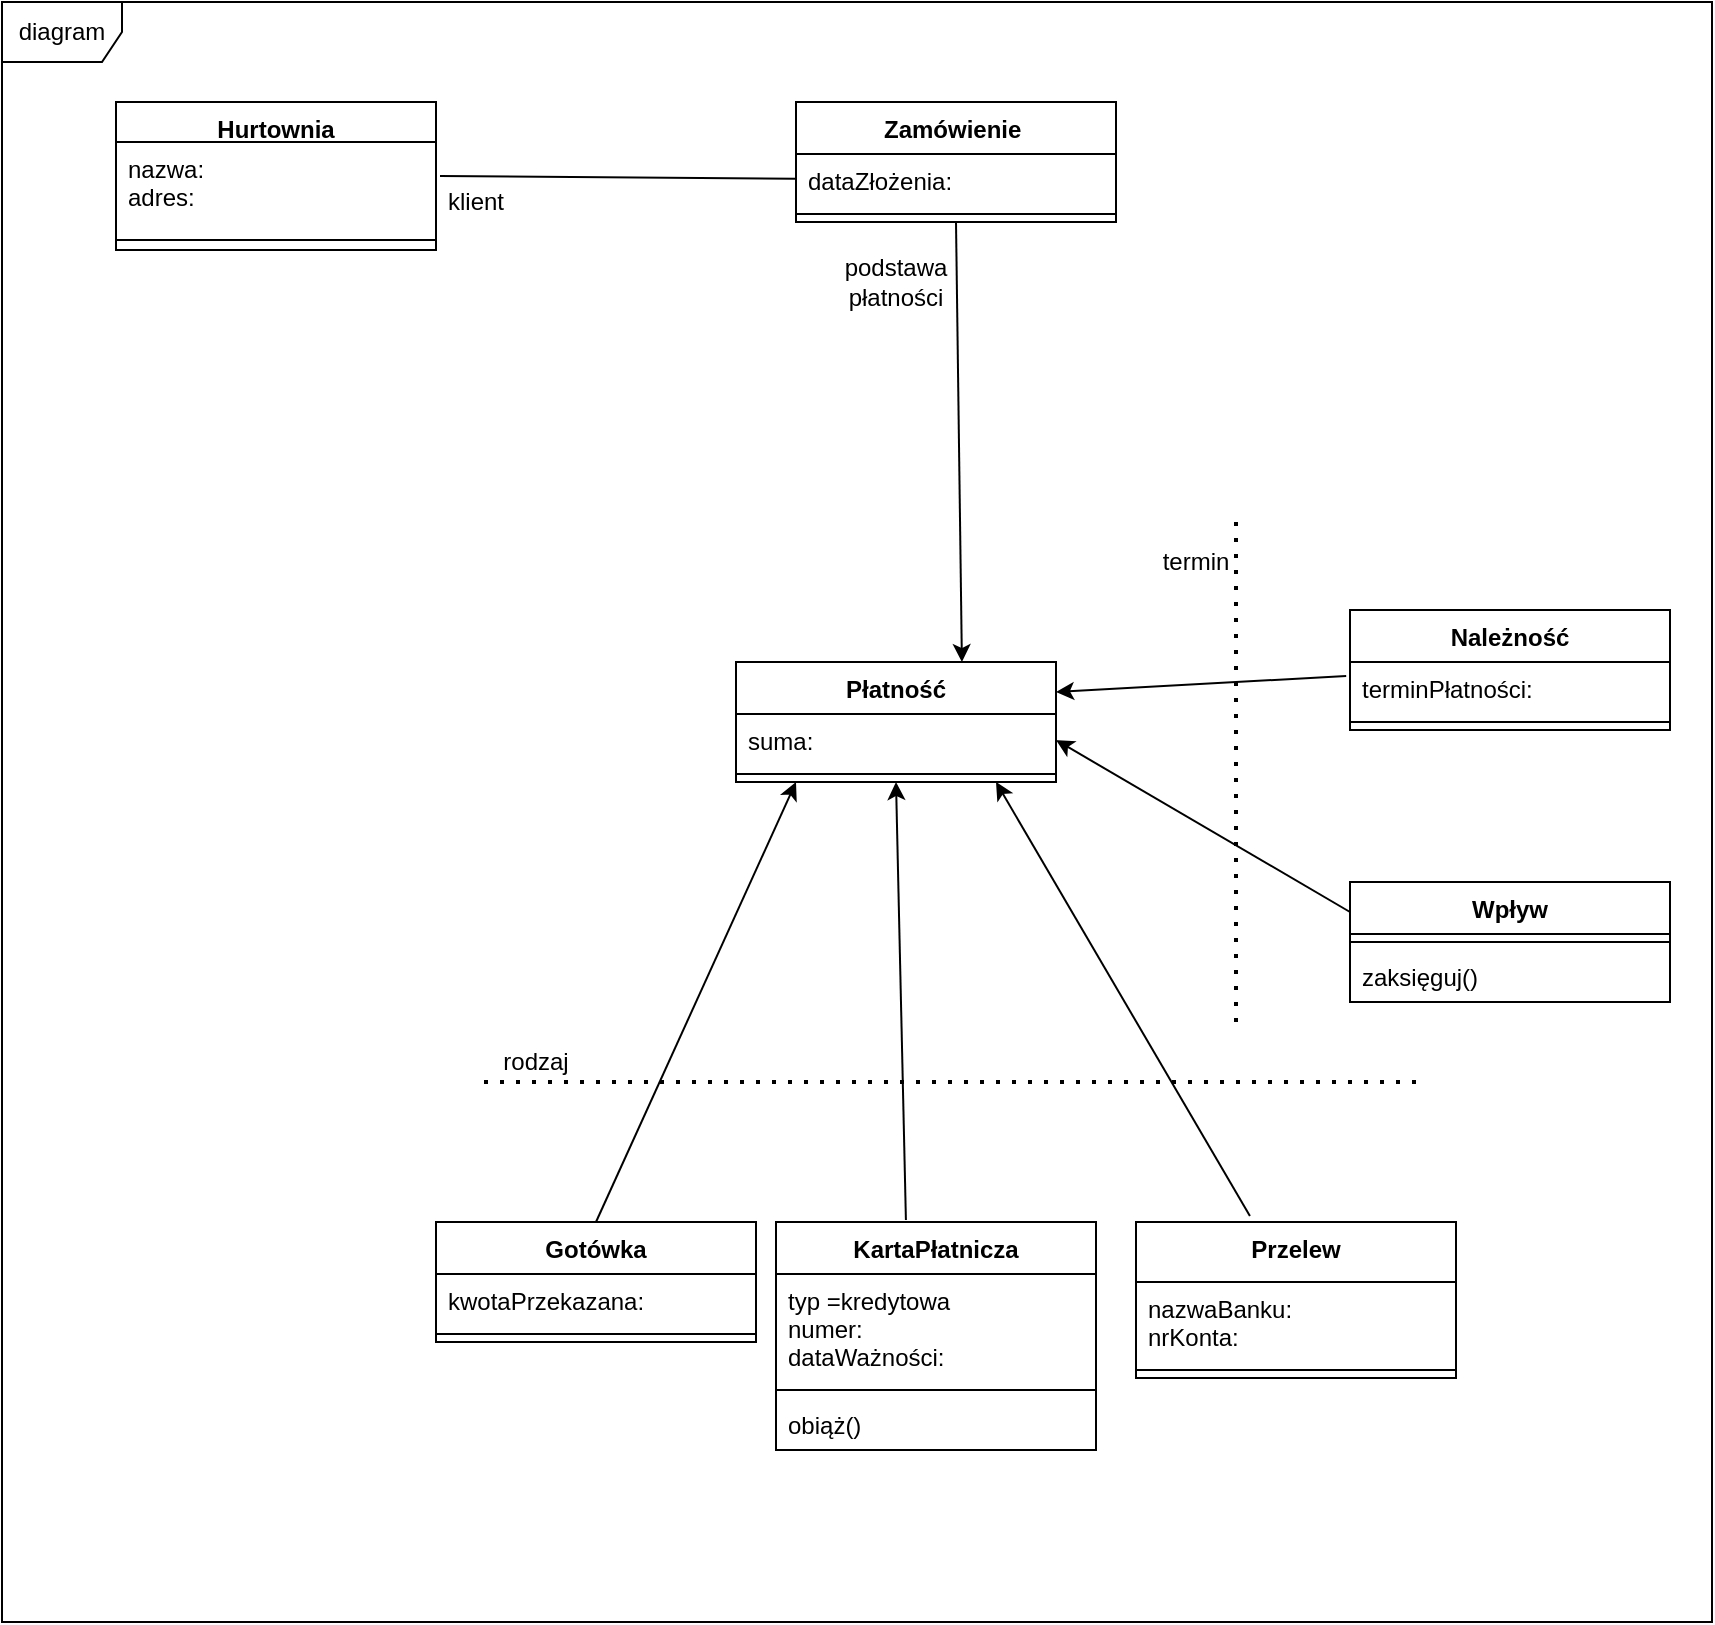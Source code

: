 <mxfile version="13.8.8" type="github">
  <diagram id="C5RBs43oDa-KdzZeNtuy" name="Page-1">
    <mxGraphModel dx="2500" dy="2103" grid="1" gridSize="10" guides="1" tooltips="1" connect="1" arrows="1" fold="1" page="1" pageScale="1" pageWidth="827" pageHeight="1169" math="0" shadow="0">
      <root>
        <mxCell id="WIyWlLk6GJQsqaUBKTNV-0" />
        <mxCell id="WIyWlLk6GJQsqaUBKTNV-1" parent="WIyWlLk6GJQsqaUBKTNV-0" />
        <mxCell id="RgSMHik2Wsmm7Nfgr3Pd-0" value="Hurtownia" style="swimlane;fontStyle=1;align=center;verticalAlign=top;childLayout=stackLayout;horizontal=1;startSize=20;horizontalStack=0;resizeParent=1;resizeParentMax=0;resizeLast=0;collapsible=1;marginBottom=0;" parent="WIyWlLk6GJQsqaUBKTNV-1" vertex="1">
          <mxGeometry x="50" y="-540" width="160" height="74" as="geometry" />
        </mxCell>
        <mxCell id="RgSMHik2Wsmm7Nfgr3Pd-1" value="nazwa:&#xa;adres:&#xa;" style="text;strokeColor=none;fillColor=none;align=left;verticalAlign=top;spacingLeft=4;spacingRight=4;overflow=hidden;rotatable=0;points=[[0,0.5],[1,0.5]];portConstraint=eastwest;" parent="RgSMHik2Wsmm7Nfgr3Pd-0" vertex="1">
          <mxGeometry y="20" width="160" height="44" as="geometry" />
        </mxCell>
        <mxCell id="RgSMHik2Wsmm7Nfgr3Pd-2" value="" style="line;strokeWidth=1;fillColor=none;align=left;verticalAlign=middle;spacingTop=-1;spacingLeft=3;spacingRight=3;rotatable=0;labelPosition=right;points=[];portConstraint=eastwest;" parent="RgSMHik2Wsmm7Nfgr3Pd-0" vertex="1">
          <mxGeometry y="64" width="160" height="10" as="geometry" />
        </mxCell>
        <mxCell id="RgSMHik2Wsmm7Nfgr3Pd-4" value="Zamówienie " style="swimlane;fontStyle=1;align=center;verticalAlign=top;childLayout=stackLayout;horizontal=1;startSize=26;horizontalStack=0;resizeParent=1;resizeParentMax=0;resizeLast=0;collapsible=1;marginBottom=0;" parent="WIyWlLk6GJQsqaUBKTNV-1" vertex="1">
          <mxGeometry x="390" y="-540" width="160" height="60" as="geometry" />
        </mxCell>
        <mxCell id="RgSMHik2Wsmm7Nfgr3Pd-5" value="dataZłożenia:" style="text;strokeColor=none;fillColor=none;align=left;verticalAlign=top;spacingLeft=4;spacingRight=4;overflow=hidden;rotatable=0;points=[[0,0.5],[1,0.5]];portConstraint=eastwest;" parent="RgSMHik2Wsmm7Nfgr3Pd-4" vertex="1">
          <mxGeometry y="26" width="160" height="26" as="geometry" />
        </mxCell>
        <mxCell id="RgSMHik2Wsmm7Nfgr3Pd-6" value="" style="line;strokeWidth=1;fillColor=none;align=left;verticalAlign=middle;spacingTop=-1;spacingLeft=3;spacingRight=3;rotatable=0;labelPosition=right;points=[];portConstraint=eastwest;" parent="RgSMHik2Wsmm7Nfgr3Pd-4" vertex="1">
          <mxGeometry y="52" width="160" height="8" as="geometry" />
        </mxCell>
        <mxCell id="RgSMHik2Wsmm7Nfgr3Pd-16" value="Gotówka" style="swimlane;fontStyle=1;align=center;verticalAlign=top;childLayout=stackLayout;horizontal=1;startSize=26;horizontalStack=0;resizeParent=1;resizeParentMax=0;resizeLast=0;collapsible=1;marginBottom=0;" parent="WIyWlLk6GJQsqaUBKTNV-1" vertex="1">
          <mxGeometry x="210" y="20" width="160" height="60" as="geometry" />
        </mxCell>
        <mxCell id="RgSMHik2Wsmm7Nfgr3Pd-17" value="kwotaPrzekazana:&#xa;" style="text;strokeColor=none;fillColor=none;align=left;verticalAlign=top;spacingLeft=4;spacingRight=4;overflow=hidden;rotatable=0;points=[[0,0.5],[1,0.5]];portConstraint=eastwest;" parent="RgSMHik2Wsmm7Nfgr3Pd-16" vertex="1">
          <mxGeometry y="26" width="160" height="26" as="geometry" />
        </mxCell>
        <mxCell id="RgSMHik2Wsmm7Nfgr3Pd-18" value="" style="line;strokeWidth=1;fillColor=none;align=left;verticalAlign=middle;spacingTop=-1;spacingLeft=3;spacingRight=3;rotatable=0;labelPosition=right;points=[];portConstraint=eastwest;" parent="RgSMHik2Wsmm7Nfgr3Pd-16" vertex="1">
          <mxGeometry y="52" width="160" height="8" as="geometry" />
        </mxCell>
        <mxCell id="RgSMHik2Wsmm7Nfgr3Pd-20" value="KartaPłatnicza" style="swimlane;fontStyle=1;align=center;verticalAlign=top;childLayout=stackLayout;horizontal=1;startSize=26;horizontalStack=0;resizeParent=1;resizeParentMax=0;resizeLast=0;collapsible=1;marginBottom=0;" parent="WIyWlLk6GJQsqaUBKTNV-1" vertex="1">
          <mxGeometry x="380" y="20" width="160" height="114" as="geometry" />
        </mxCell>
        <mxCell id="RgSMHik2Wsmm7Nfgr3Pd-21" value="typ =kredytowa&#xa;numer:&#xa;dataWażności:  " style="text;strokeColor=none;fillColor=none;align=left;verticalAlign=top;spacingLeft=4;spacingRight=4;overflow=hidden;rotatable=0;points=[[0,0.5],[1,0.5]];portConstraint=eastwest;" parent="RgSMHik2Wsmm7Nfgr3Pd-20" vertex="1">
          <mxGeometry y="26" width="160" height="54" as="geometry" />
        </mxCell>
        <mxCell id="RgSMHik2Wsmm7Nfgr3Pd-22" value="" style="line;strokeWidth=1;fillColor=none;align=left;verticalAlign=middle;spacingTop=-1;spacingLeft=3;spacingRight=3;rotatable=0;labelPosition=right;points=[];portConstraint=eastwest;" parent="RgSMHik2Wsmm7Nfgr3Pd-20" vertex="1">
          <mxGeometry y="80" width="160" height="8" as="geometry" />
        </mxCell>
        <mxCell id="RgSMHik2Wsmm7Nfgr3Pd-23" value="obiąż()" style="text;strokeColor=none;fillColor=none;align=left;verticalAlign=top;spacingLeft=4;spacingRight=4;overflow=hidden;rotatable=0;points=[[0,0.5],[1,0.5]];portConstraint=eastwest;" parent="RgSMHik2Wsmm7Nfgr3Pd-20" vertex="1">
          <mxGeometry y="88" width="160" height="26" as="geometry" />
        </mxCell>
        <mxCell id="RgSMHik2Wsmm7Nfgr3Pd-24" value="Przelew" style="swimlane;fontStyle=1;align=center;verticalAlign=top;childLayout=stackLayout;horizontal=1;startSize=30;horizontalStack=0;resizeParent=1;resizeParentMax=0;resizeLast=0;collapsible=1;marginBottom=0;" parent="WIyWlLk6GJQsqaUBKTNV-1" vertex="1">
          <mxGeometry x="560" y="20" width="160" height="78" as="geometry" />
        </mxCell>
        <mxCell id="RgSMHik2Wsmm7Nfgr3Pd-25" value="nazwaBanku:&#xa;nrKonta:&#xa;" style="text;strokeColor=none;fillColor=none;align=left;verticalAlign=top;spacingLeft=4;spacingRight=4;overflow=hidden;rotatable=0;points=[[0,0.5],[1,0.5]];portConstraint=eastwest;" parent="RgSMHik2Wsmm7Nfgr3Pd-24" vertex="1">
          <mxGeometry y="30" width="160" height="40" as="geometry" />
        </mxCell>
        <mxCell id="RgSMHik2Wsmm7Nfgr3Pd-26" value="" style="line;strokeWidth=1;fillColor=none;align=left;verticalAlign=middle;spacingTop=-1;spacingLeft=3;spacingRight=3;rotatable=0;labelPosition=right;points=[];portConstraint=eastwest;" parent="RgSMHik2Wsmm7Nfgr3Pd-24" vertex="1">
          <mxGeometry y="70" width="160" height="8" as="geometry" />
        </mxCell>
        <mxCell id="RgSMHik2Wsmm7Nfgr3Pd-28" value="Wpływ" style="swimlane;fontStyle=1;align=center;verticalAlign=top;childLayout=stackLayout;horizontal=1;startSize=26;horizontalStack=0;resizeParent=1;resizeParentMax=0;resizeLast=0;collapsible=1;marginBottom=0;" parent="WIyWlLk6GJQsqaUBKTNV-1" vertex="1">
          <mxGeometry x="667" y="-150" width="160" height="60" as="geometry" />
        </mxCell>
        <mxCell id="RgSMHik2Wsmm7Nfgr3Pd-30" value="" style="line;strokeWidth=1;fillColor=none;align=left;verticalAlign=middle;spacingTop=-1;spacingLeft=3;spacingRight=3;rotatable=0;labelPosition=right;points=[];portConstraint=eastwest;" parent="RgSMHik2Wsmm7Nfgr3Pd-28" vertex="1">
          <mxGeometry y="26" width="160" height="8" as="geometry" />
        </mxCell>
        <mxCell id="RgSMHik2Wsmm7Nfgr3Pd-31" value="zaksięguj()" style="text;strokeColor=none;fillColor=none;align=left;verticalAlign=top;spacingLeft=4;spacingRight=4;overflow=hidden;rotatable=0;points=[[0,0.5],[1,0.5]];portConstraint=eastwest;" parent="RgSMHik2Wsmm7Nfgr3Pd-28" vertex="1">
          <mxGeometry y="34" width="160" height="26" as="geometry" />
        </mxCell>
        <mxCell id="RgSMHik2Wsmm7Nfgr3Pd-32" value="Płatność" style="swimlane;fontStyle=1;align=center;verticalAlign=top;childLayout=stackLayout;horizontal=1;startSize=26;horizontalStack=0;resizeParent=1;resizeParentMax=0;resizeLast=0;collapsible=1;marginBottom=0;" parent="WIyWlLk6GJQsqaUBKTNV-1" vertex="1">
          <mxGeometry x="360" y="-260" width="160" height="60" as="geometry" />
        </mxCell>
        <mxCell id="RgSMHik2Wsmm7Nfgr3Pd-33" value="suma:" style="text;strokeColor=none;fillColor=none;align=left;verticalAlign=top;spacingLeft=4;spacingRight=4;overflow=hidden;rotatable=0;points=[[0,0.5],[1,0.5]];portConstraint=eastwest;" parent="RgSMHik2Wsmm7Nfgr3Pd-32" vertex="1">
          <mxGeometry y="26" width="160" height="26" as="geometry" />
        </mxCell>
        <mxCell id="RgSMHik2Wsmm7Nfgr3Pd-34" value="" style="line;strokeWidth=1;fillColor=none;align=left;verticalAlign=middle;spacingTop=-1;spacingLeft=3;spacingRight=3;rotatable=0;labelPosition=right;points=[];portConstraint=eastwest;" parent="RgSMHik2Wsmm7Nfgr3Pd-32" vertex="1">
          <mxGeometry y="52" width="160" height="8" as="geometry" />
        </mxCell>
        <mxCell id="RgSMHik2Wsmm7Nfgr3Pd-36" value="Należność" style="swimlane;fontStyle=1;align=center;verticalAlign=top;childLayout=stackLayout;horizontal=1;startSize=26;horizontalStack=0;resizeParent=1;resizeParentMax=0;resizeLast=0;collapsible=1;marginBottom=0;" parent="WIyWlLk6GJQsqaUBKTNV-1" vertex="1">
          <mxGeometry x="667" y="-286" width="160" height="60" as="geometry" />
        </mxCell>
        <mxCell id="RgSMHik2Wsmm7Nfgr3Pd-37" value="terminPłatności:" style="text;strokeColor=none;fillColor=none;align=left;verticalAlign=top;spacingLeft=4;spacingRight=4;overflow=hidden;rotatable=0;points=[[0,0.5],[1,0.5]];portConstraint=eastwest;" parent="RgSMHik2Wsmm7Nfgr3Pd-36" vertex="1">
          <mxGeometry y="26" width="160" height="26" as="geometry" />
        </mxCell>
        <mxCell id="RgSMHik2Wsmm7Nfgr3Pd-38" value="" style="line;strokeWidth=1;fillColor=none;align=left;verticalAlign=middle;spacingTop=-1;spacingLeft=3;spacingRight=3;rotatable=0;labelPosition=right;points=[];portConstraint=eastwest;" parent="RgSMHik2Wsmm7Nfgr3Pd-36" vertex="1">
          <mxGeometry y="52" width="160" height="8" as="geometry" />
        </mxCell>
        <mxCell id="RgSMHik2Wsmm7Nfgr3Pd-46" value="" style="endArrow=classic;html=1;exitX=0.5;exitY=0;exitDx=0;exitDy=0;" parent="WIyWlLk6GJQsqaUBKTNV-1" source="RgSMHik2Wsmm7Nfgr3Pd-16" edge="1">
          <mxGeometry width="50" height="50" relative="1" as="geometry">
            <mxPoint x="300" y="-110" as="sourcePoint" />
            <mxPoint x="390" y="-200" as="targetPoint" />
          </mxGeometry>
        </mxCell>
        <mxCell id="RgSMHik2Wsmm7Nfgr3Pd-47" value="" style="endArrow=classic;html=1;exitX=0.406;exitY=-0.009;exitDx=0;exitDy=0;exitPerimeter=0;entryX=0.5;entryY=1;entryDx=0;entryDy=0;" parent="WIyWlLk6GJQsqaUBKTNV-1" source="RgSMHik2Wsmm7Nfgr3Pd-20" target="RgSMHik2Wsmm7Nfgr3Pd-32" edge="1">
          <mxGeometry width="50" height="50" relative="1" as="geometry">
            <mxPoint x="390" y="-190" as="sourcePoint" />
            <mxPoint x="440" y="-170" as="targetPoint" />
            <Array as="points" />
          </mxGeometry>
        </mxCell>
        <mxCell id="RgSMHik2Wsmm7Nfgr3Pd-48" value="" style="endArrow=classic;html=1;exitX=0.356;exitY=-0.038;exitDx=0;exitDy=0;exitPerimeter=0;" parent="WIyWlLk6GJQsqaUBKTNV-1" source="RgSMHik2Wsmm7Nfgr3Pd-24" edge="1">
          <mxGeometry width="50" height="50" relative="1" as="geometry">
            <mxPoint x="480" y="-110" as="sourcePoint" />
            <mxPoint x="490" y="-200" as="targetPoint" />
          </mxGeometry>
        </mxCell>
        <mxCell id="RgSMHik2Wsmm7Nfgr3Pd-49" value="" style="endArrow=classic;html=1;exitX=-0.012;exitY=0.269;exitDx=0;exitDy=0;exitPerimeter=0;entryX=1;entryY=0.25;entryDx=0;entryDy=0;" parent="WIyWlLk6GJQsqaUBKTNV-1" source="RgSMHik2Wsmm7Nfgr3Pd-37" target="RgSMHik2Wsmm7Nfgr3Pd-32" edge="1">
          <mxGeometry width="50" height="50" relative="1" as="geometry">
            <mxPoint x="550" y="-210" as="sourcePoint" />
            <mxPoint x="600" y="-260" as="targetPoint" />
          </mxGeometry>
        </mxCell>
        <mxCell id="RgSMHik2Wsmm7Nfgr3Pd-50" value="" style="endArrow=classic;html=1;exitX=0;exitY=0.25;exitDx=0;exitDy=0;entryX=1;entryY=0.5;entryDx=0;entryDy=0;" parent="WIyWlLk6GJQsqaUBKTNV-1" source="RgSMHik2Wsmm7Nfgr3Pd-28" target="RgSMHik2Wsmm7Nfgr3Pd-33" edge="1">
          <mxGeometry width="50" height="50" relative="1" as="geometry">
            <mxPoint x="550" y="-150" as="sourcePoint" />
            <mxPoint x="600" y="-200" as="targetPoint" />
          </mxGeometry>
        </mxCell>
        <mxCell id="RgSMHik2Wsmm7Nfgr3Pd-51" value="" style="endArrow=classic;html=1;exitX=0.5;exitY=1;exitDx=0;exitDy=0;entryX=0.706;entryY=0;entryDx=0;entryDy=0;entryPerimeter=0;" parent="WIyWlLk6GJQsqaUBKTNV-1" source="RgSMHik2Wsmm7Nfgr3Pd-4" target="RgSMHik2Wsmm7Nfgr3Pd-32" edge="1">
          <mxGeometry width="50" height="50" relative="1" as="geometry">
            <mxPoint x="410" y="-320" as="sourcePoint" />
            <mxPoint x="460" y="-370" as="targetPoint" />
          </mxGeometry>
        </mxCell>
        <mxCell id="RgSMHik2Wsmm7Nfgr3Pd-52" value="" style="endArrow=none;html=1;" parent="WIyWlLk6GJQsqaUBKTNV-1" target="RgSMHik2Wsmm7Nfgr3Pd-5" edge="1">
          <mxGeometry width="50" height="50" relative="1" as="geometry">
            <mxPoint x="212" y="-503" as="sourcePoint" />
            <mxPoint x="315" y="-528" as="targetPoint" />
          </mxGeometry>
        </mxCell>
        <mxCell id="RgSMHik2Wsmm7Nfgr3Pd-54" value="" style="endArrow=none;dashed=1;html=1;dashPattern=1 3;strokeWidth=2;" parent="WIyWlLk6GJQsqaUBKTNV-1" edge="1">
          <mxGeometry width="50" height="50" relative="1" as="geometry">
            <mxPoint x="610" y="-80" as="sourcePoint" />
            <mxPoint x="610" y="-330" as="targetPoint" />
          </mxGeometry>
        </mxCell>
        <mxCell id="RgSMHik2Wsmm7Nfgr3Pd-55" value="" style="endArrow=none;dashed=1;html=1;dashPattern=1 3;strokeWidth=2;" parent="WIyWlLk6GJQsqaUBKTNV-1" edge="1">
          <mxGeometry width="50" height="50" relative="1" as="geometry">
            <mxPoint x="700" y="-50" as="sourcePoint" />
            <mxPoint x="230" y="-50" as="targetPoint" />
            <Array as="points">
              <mxPoint x="360" y="-50" />
            </Array>
          </mxGeometry>
        </mxCell>
        <mxCell id="RgSMHik2Wsmm7Nfgr3Pd-56" value="rodzaj" style="text;html=1;strokeColor=none;fillColor=none;align=center;verticalAlign=middle;whiteSpace=wrap;rounded=0;" parent="WIyWlLk6GJQsqaUBKTNV-1" vertex="1">
          <mxGeometry x="240" y="-70" width="40" height="20" as="geometry" />
        </mxCell>
        <mxCell id="RgSMHik2Wsmm7Nfgr3Pd-57" value="termin" style="text;html=1;strokeColor=none;fillColor=none;align=center;verticalAlign=middle;whiteSpace=wrap;rounded=0;" parent="WIyWlLk6GJQsqaUBKTNV-1" vertex="1">
          <mxGeometry x="570" y="-320" width="40" height="20" as="geometry" />
        </mxCell>
        <mxCell id="RgSMHik2Wsmm7Nfgr3Pd-58" value="podstawa płatności" style="text;html=1;strokeColor=none;fillColor=none;align=center;verticalAlign=middle;whiteSpace=wrap;rounded=0;" parent="WIyWlLk6GJQsqaUBKTNV-1" vertex="1">
          <mxGeometry x="420" y="-460" width="40" height="20" as="geometry" />
        </mxCell>
        <mxCell id="RgSMHik2Wsmm7Nfgr3Pd-59" value="klient&lt;br&gt;" style="text;html=1;strokeColor=none;fillColor=none;align=center;verticalAlign=middle;whiteSpace=wrap;rounded=0;" parent="WIyWlLk6GJQsqaUBKTNV-1" vertex="1">
          <mxGeometry x="210" y="-500" width="40" height="20" as="geometry" />
        </mxCell>
        <mxCell id="RgSMHik2Wsmm7Nfgr3Pd-60" value="diagram" style="shape=umlFrame;whiteSpace=wrap;html=1;" parent="WIyWlLk6GJQsqaUBKTNV-1" vertex="1">
          <mxGeometry x="-7" y="-590" width="855" height="810" as="geometry" />
        </mxCell>
      </root>
    </mxGraphModel>
  </diagram>
</mxfile>

